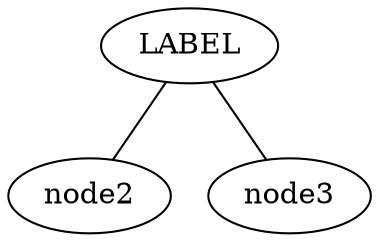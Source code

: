 graph example {
	node1 [fillColor = red lineColor = blue label = LABEL]
	node2
	node3
	
	node1--{node2 node3}
}

